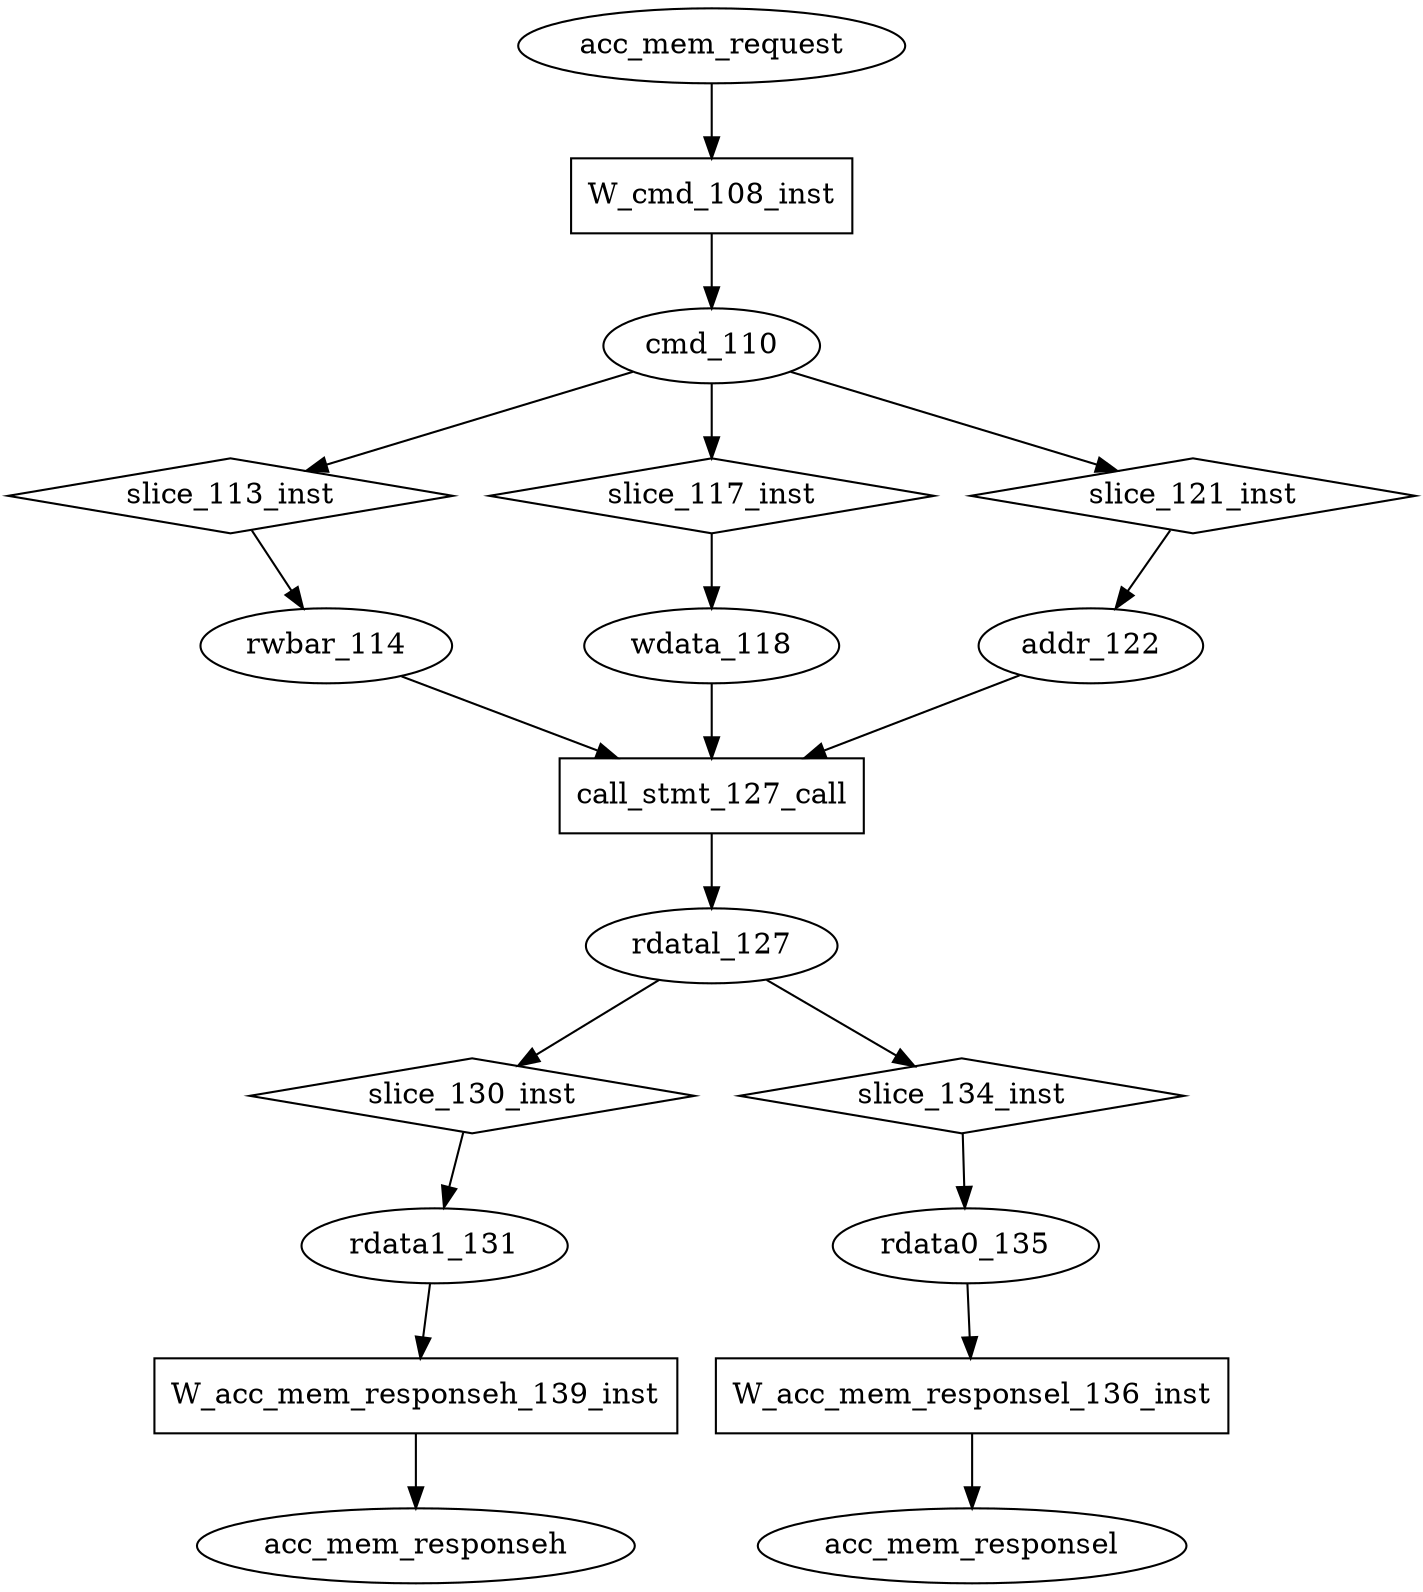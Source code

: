 digraph data_path {
  addr_122 [shape=ellipse];
  cmd_110 [shape=ellipse];
  rdata0_135 [shape=ellipse];
  rdata1_131 [shape=ellipse];
  rdatal_127 [shape=ellipse];
  rwbar_114 [shape=ellipse];
  wdata_118 [shape=ellipse];
  W_acc_mem_responseh_139_inst [shape=rectangle];
rdata1_131  -> W_acc_mem_responseh_139_inst;
W_acc_mem_responseh_139_inst -> acc_mem_responseh;
  W_acc_mem_responsel_136_inst [shape=rectangle];
rdata0_135  -> W_acc_mem_responsel_136_inst;
W_acc_mem_responsel_136_inst -> acc_mem_responsel;
  W_cmd_108_inst [shape=rectangle];
acc_mem_request  -> W_cmd_108_inst;
W_cmd_108_inst -> cmd_110;
  call_stmt_127_call [shape=rectangle];
rwbar_114  -> call_stmt_127_call;
addr_122  -> call_stmt_127_call;
wdata_118  -> call_stmt_127_call;
call_stmt_127_call -> rdatal_127;
  slice_113_inst [shape=diamond];
cmd_110  -> slice_113_inst;
slice_113_inst -> rwbar_114;
  slice_117_inst [shape=diamond];
cmd_110  -> slice_117_inst;
slice_117_inst -> wdata_118;
  slice_121_inst [shape=diamond];
cmd_110  -> slice_121_inst;
slice_121_inst -> addr_122;
  slice_130_inst [shape=diamond];
rdatal_127  -> slice_130_inst;
slice_130_inst -> rdata1_131;
  slice_134_inst [shape=diamond];
rdatal_127  -> slice_134_inst;
slice_134_inst -> rdata0_135;
}
